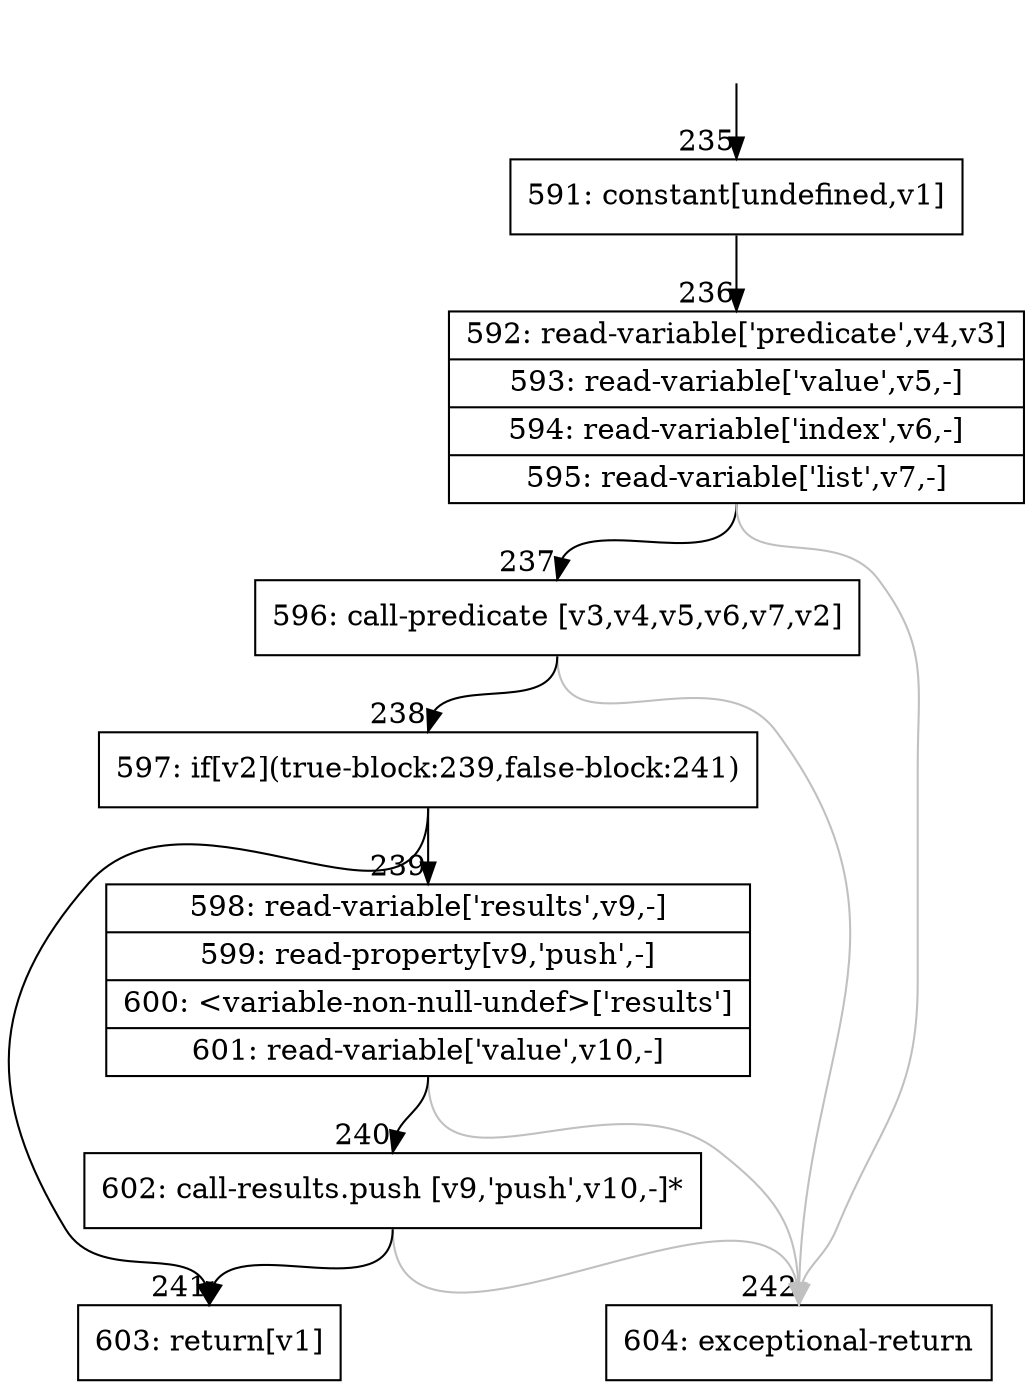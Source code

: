 digraph {
rankdir="TD"
BB_entry25[shape=none,label=""];
BB_entry25 -> BB235 [tailport=s, headport=n, headlabel="    235"]
BB235 [shape=record label="{591: constant[undefined,v1]}" ] 
BB235 -> BB236 [tailport=s, headport=n, headlabel="      236"]
BB236 [shape=record label="{592: read-variable['predicate',v4,v3]|593: read-variable['value',v5,-]|594: read-variable['index',v6,-]|595: read-variable['list',v7,-]}" ] 
BB236 -> BB237 [tailport=s, headport=n, headlabel="      237"]
BB236 -> BB242 [tailport=s, headport=n, color=gray, headlabel="      242"]
BB237 [shape=record label="{596: call-predicate [v3,v4,v5,v6,v7,v2]}" ] 
BB237 -> BB238 [tailport=s, headport=n, headlabel="      238"]
BB237 -> BB242 [tailport=s, headport=n, color=gray]
BB238 [shape=record label="{597: if[v2](true-block:239,false-block:241)}" ] 
BB238 -> BB239 [tailport=s, headport=n, headlabel="      239"]
BB238 -> BB241 [tailport=s, headport=n, headlabel="      241"]
BB239 [shape=record label="{598: read-variable['results',v9,-]|599: read-property[v9,'push',-]|600: \<variable-non-null-undef\>['results']|601: read-variable['value',v10,-]}" ] 
BB239 -> BB240 [tailport=s, headport=n, headlabel="      240"]
BB239 -> BB242 [tailport=s, headport=n, color=gray]
BB240 [shape=record label="{602: call-results.push [v9,'push',v10,-]*}" ] 
BB240 -> BB241 [tailport=s, headport=n]
BB240 -> BB242 [tailport=s, headport=n, color=gray]
BB241 [shape=record label="{603: return[v1]}" ] 
BB242 [shape=record label="{604: exceptional-return}" ] 
//#$~ 227
}
